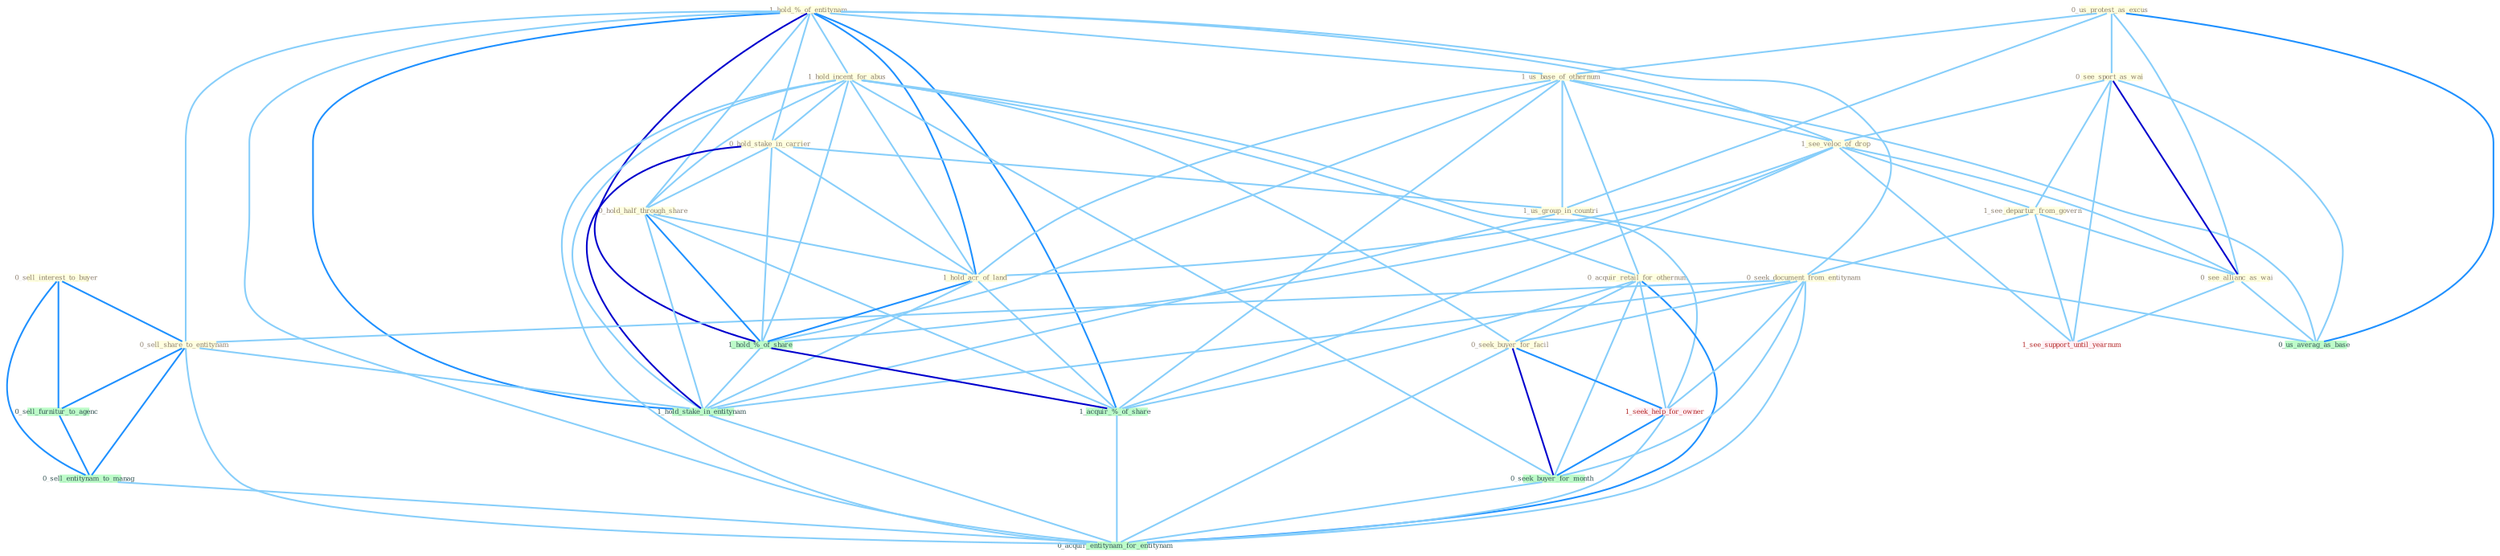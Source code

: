 Graph G{ 
    node
    [shape=polygon,style=filled,width=.5,height=.06,color="#BDFCC9",fixedsize=true,fontsize=4,
    fontcolor="#2f4f4f"];
    {node
    [color="#ffffe0", fontcolor="#8b7d6b"] "0_sell_interest_to_buyer " "1_hold_%_of_entitynam " "0_us_protest_as_excus " "1_us_base_of_othernum " "0_see_sport_as_wai " "1_hold_incent_for_abus " "0_acquir_retail_for_othernum " "0_hold_stake_in_carrier " "1_see_veloc_of_drop " "1_see_departur_from_govern " "1_us_group_in_countri " "0_seek_document_from_entitynam " "0_hold_half_through_share " "0_sell_share_to_entitynam " "0_seek_buyer_for_facil " "1_hold_acr_of_land " "0_see_allianc_as_wai "}
{node [color="#fff0f5", fontcolor="#b22222"] "1_seek_help_for_owner " "1_see_support_until_yearnum "}
edge [color="#B0E2FF"];

	"0_sell_interest_to_buyer " -- "0_sell_share_to_entitynam " [w="2", color="#1e90ff" , len=0.8];
	"0_sell_interest_to_buyer " -- "0_sell_furnitur_to_agenc " [w="2", color="#1e90ff" , len=0.8];
	"0_sell_interest_to_buyer " -- "0_sell_entitynam_to_manag " [w="2", color="#1e90ff" , len=0.8];
	"1_hold_%_of_entitynam " -- "1_us_base_of_othernum " [w="1", color="#87cefa" ];
	"1_hold_%_of_entitynam " -- "1_hold_incent_for_abus " [w="1", color="#87cefa" ];
	"1_hold_%_of_entitynam " -- "0_hold_stake_in_carrier " [w="1", color="#87cefa" ];
	"1_hold_%_of_entitynam " -- "1_see_veloc_of_drop " [w="1", color="#87cefa" ];
	"1_hold_%_of_entitynam " -- "0_seek_document_from_entitynam " [w="1", color="#87cefa" ];
	"1_hold_%_of_entitynam " -- "0_hold_half_through_share " [w="1", color="#87cefa" ];
	"1_hold_%_of_entitynam " -- "0_sell_share_to_entitynam " [w="1", color="#87cefa" ];
	"1_hold_%_of_entitynam " -- "1_hold_acr_of_land " [w="2", color="#1e90ff" , len=0.8];
	"1_hold_%_of_entitynam " -- "1_hold_%_of_share " [w="3", color="#0000cd" , len=0.6];
	"1_hold_%_of_entitynam " -- "1_hold_stake_in_entitynam " [w="2", color="#1e90ff" , len=0.8];
	"1_hold_%_of_entitynam " -- "1_acquir_%_of_share " [w="2", color="#1e90ff" , len=0.8];
	"1_hold_%_of_entitynam " -- "0_acquir_entitynam_for_entitynam " [w="1", color="#87cefa" ];
	"0_us_protest_as_excus " -- "1_us_base_of_othernum " [w="1", color="#87cefa" ];
	"0_us_protest_as_excus " -- "0_see_sport_as_wai " [w="1", color="#87cefa" ];
	"0_us_protest_as_excus " -- "1_us_group_in_countri " [w="1", color="#87cefa" ];
	"0_us_protest_as_excus " -- "0_see_allianc_as_wai " [w="1", color="#87cefa" ];
	"0_us_protest_as_excus " -- "0_us_averag_as_base " [w="2", color="#1e90ff" , len=0.8];
	"1_us_base_of_othernum " -- "0_acquir_retail_for_othernum " [w="1", color="#87cefa" ];
	"1_us_base_of_othernum " -- "1_see_veloc_of_drop " [w="1", color="#87cefa" ];
	"1_us_base_of_othernum " -- "1_us_group_in_countri " [w="1", color="#87cefa" ];
	"1_us_base_of_othernum " -- "1_hold_acr_of_land " [w="1", color="#87cefa" ];
	"1_us_base_of_othernum " -- "1_hold_%_of_share " [w="1", color="#87cefa" ];
	"1_us_base_of_othernum " -- "1_acquir_%_of_share " [w="1", color="#87cefa" ];
	"1_us_base_of_othernum " -- "0_us_averag_as_base " [w="1", color="#87cefa" ];
	"0_see_sport_as_wai " -- "1_see_veloc_of_drop " [w="1", color="#87cefa" ];
	"0_see_sport_as_wai " -- "1_see_departur_from_govern " [w="1", color="#87cefa" ];
	"0_see_sport_as_wai " -- "0_see_allianc_as_wai " [w="3", color="#0000cd" , len=0.6];
	"0_see_sport_as_wai " -- "1_see_support_until_yearnum " [w="1", color="#87cefa" ];
	"0_see_sport_as_wai " -- "0_us_averag_as_base " [w="1", color="#87cefa" ];
	"1_hold_incent_for_abus " -- "0_acquir_retail_for_othernum " [w="1", color="#87cefa" ];
	"1_hold_incent_for_abus " -- "0_hold_stake_in_carrier " [w="1", color="#87cefa" ];
	"1_hold_incent_for_abus " -- "0_hold_half_through_share " [w="1", color="#87cefa" ];
	"1_hold_incent_for_abus " -- "0_seek_buyer_for_facil " [w="1", color="#87cefa" ];
	"1_hold_incent_for_abus " -- "1_hold_acr_of_land " [w="1", color="#87cefa" ];
	"1_hold_incent_for_abus " -- "1_hold_%_of_share " [w="1", color="#87cefa" ];
	"1_hold_incent_for_abus " -- "1_hold_stake_in_entitynam " [w="1", color="#87cefa" ];
	"1_hold_incent_for_abus " -- "1_seek_help_for_owner " [w="1", color="#87cefa" ];
	"1_hold_incent_for_abus " -- "0_seek_buyer_for_month " [w="1", color="#87cefa" ];
	"1_hold_incent_for_abus " -- "0_acquir_entitynam_for_entitynam " [w="1", color="#87cefa" ];
	"0_acquir_retail_for_othernum " -- "0_seek_buyer_for_facil " [w="1", color="#87cefa" ];
	"0_acquir_retail_for_othernum " -- "1_seek_help_for_owner " [w="1", color="#87cefa" ];
	"0_acquir_retail_for_othernum " -- "0_seek_buyer_for_month " [w="1", color="#87cefa" ];
	"0_acquir_retail_for_othernum " -- "1_acquir_%_of_share " [w="1", color="#87cefa" ];
	"0_acquir_retail_for_othernum " -- "0_acquir_entitynam_for_entitynam " [w="2", color="#1e90ff" , len=0.8];
	"0_hold_stake_in_carrier " -- "1_us_group_in_countri " [w="1", color="#87cefa" ];
	"0_hold_stake_in_carrier " -- "0_hold_half_through_share " [w="1", color="#87cefa" ];
	"0_hold_stake_in_carrier " -- "1_hold_acr_of_land " [w="1", color="#87cefa" ];
	"0_hold_stake_in_carrier " -- "1_hold_%_of_share " [w="1", color="#87cefa" ];
	"0_hold_stake_in_carrier " -- "1_hold_stake_in_entitynam " [w="3", color="#0000cd" , len=0.6];
	"1_see_veloc_of_drop " -- "1_see_departur_from_govern " [w="1", color="#87cefa" ];
	"1_see_veloc_of_drop " -- "1_hold_acr_of_land " [w="1", color="#87cefa" ];
	"1_see_veloc_of_drop " -- "0_see_allianc_as_wai " [w="1", color="#87cefa" ];
	"1_see_veloc_of_drop " -- "1_hold_%_of_share " [w="1", color="#87cefa" ];
	"1_see_veloc_of_drop " -- "1_acquir_%_of_share " [w="1", color="#87cefa" ];
	"1_see_veloc_of_drop " -- "1_see_support_until_yearnum " [w="1", color="#87cefa" ];
	"1_see_departur_from_govern " -- "0_seek_document_from_entitynam " [w="1", color="#87cefa" ];
	"1_see_departur_from_govern " -- "0_see_allianc_as_wai " [w="1", color="#87cefa" ];
	"1_see_departur_from_govern " -- "1_see_support_until_yearnum " [w="1", color="#87cefa" ];
	"1_us_group_in_countri " -- "1_hold_stake_in_entitynam " [w="1", color="#87cefa" ];
	"1_us_group_in_countri " -- "0_us_averag_as_base " [w="1", color="#87cefa" ];
	"0_seek_document_from_entitynam " -- "0_sell_share_to_entitynam " [w="1", color="#87cefa" ];
	"0_seek_document_from_entitynam " -- "0_seek_buyer_for_facil " [w="1", color="#87cefa" ];
	"0_seek_document_from_entitynam " -- "1_hold_stake_in_entitynam " [w="1", color="#87cefa" ];
	"0_seek_document_from_entitynam " -- "1_seek_help_for_owner " [w="1", color="#87cefa" ];
	"0_seek_document_from_entitynam " -- "0_seek_buyer_for_month " [w="1", color="#87cefa" ];
	"0_seek_document_from_entitynam " -- "0_acquir_entitynam_for_entitynam " [w="1", color="#87cefa" ];
	"0_hold_half_through_share " -- "1_hold_acr_of_land " [w="1", color="#87cefa" ];
	"0_hold_half_through_share " -- "1_hold_%_of_share " [w="2", color="#1e90ff" , len=0.8];
	"0_hold_half_through_share " -- "1_hold_stake_in_entitynam " [w="1", color="#87cefa" ];
	"0_hold_half_through_share " -- "1_acquir_%_of_share " [w="1", color="#87cefa" ];
	"0_sell_share_to_entitynam " -- "1_hold_stake_in_entitynam " [w="1", color="#87cefa" ];
	"0_sell_share_to_entitynam " -- "0_sell_furnitur_to_agenc " [w="2", color="#1e90ff" , len=0.8];
	"0_sell_share_to_entitynam " -- "0_sell_entitynam_to_manag " [w="2", color="#1e90ff" , len=0.8];
	"0_sell_share_to_entitynam " -- "0_acquir_entitynam_for_entitynam " [w="1", color="#87cefa" ];
	"0_seek_buyer_for_facil " -- "1_seek_help_for_owner " [w="2", color="#1e90ff" , len=0.8];
	"0_seek_buyer_for_facil " -- "0_seek_buyer_for_month " [w="3", color="#0000cd" , len=0.6];
	"0_seek_buyer_for_facil " -- "0_acquir_entitynam_for_entitynam " [w="1", color="#87cefa" ];
	"1_hold_acr_of_land " -- "1_hold_%_of_share " [w="2", color="#1e90ff" , len=0.8];
	"1_hold_acr_of_land " -- "1_hold_stake_in_entitynam " [w="1", color="#87cefa" ];
	"1_hold_acr_of_land " -- "1_acquir_%_of_share " [w="1", color="#87cefa" ];
	"0_see_allianc_as_wai " -- "1_see_support_until_yearnum " [w="1", color="#87cefa" ];
	"0_see_allianc_as_wai " -- "0_us_averag_as_base " [w="1", color="#87cefa" ];
	"1_hold_%_of_share " -- "1_hold_stake_in_entitynam " [w="1", color="#87cefa" ];
	"1_hold_%_of_share " -- "1_acquir_%_of_share " [w="3", color="#0000cd" , len=0.6];
	"1_hold_stake_in_entitynam " -- "0_acquir_entitynam_for_entitynam " [w="1", color="#87cefa" ];
	"1_seek_help_for_owner " -- "0_seek_buyer_for_month " [w="2", color="#1e90ff" , len=0.8];
	"1_seek_help_for_owner " -- "0_acquir_entitynam_for_entitynam " [w="1", color="#87cefa" ];
	"0_seek_buyer_for_month " -- "0_acquir_entitynam_for_entitynam " [w="1", color="#87cefa" ];
	"1_acquir_%_of_share " -- "0_acquir_entitynam_for_entitynam " [w="1", color="#87cefa" ];
	"0_sell_furnitur_to_agenc " -- "0_sell_entitynam_to_manag " [w="2", color="#1e90ff" , len=0.8];
	"0_sell_entitynam_to_manag " -- "0_acquir_entitynam_for_entitynam " [w="1", color="#87cefa" ];
}